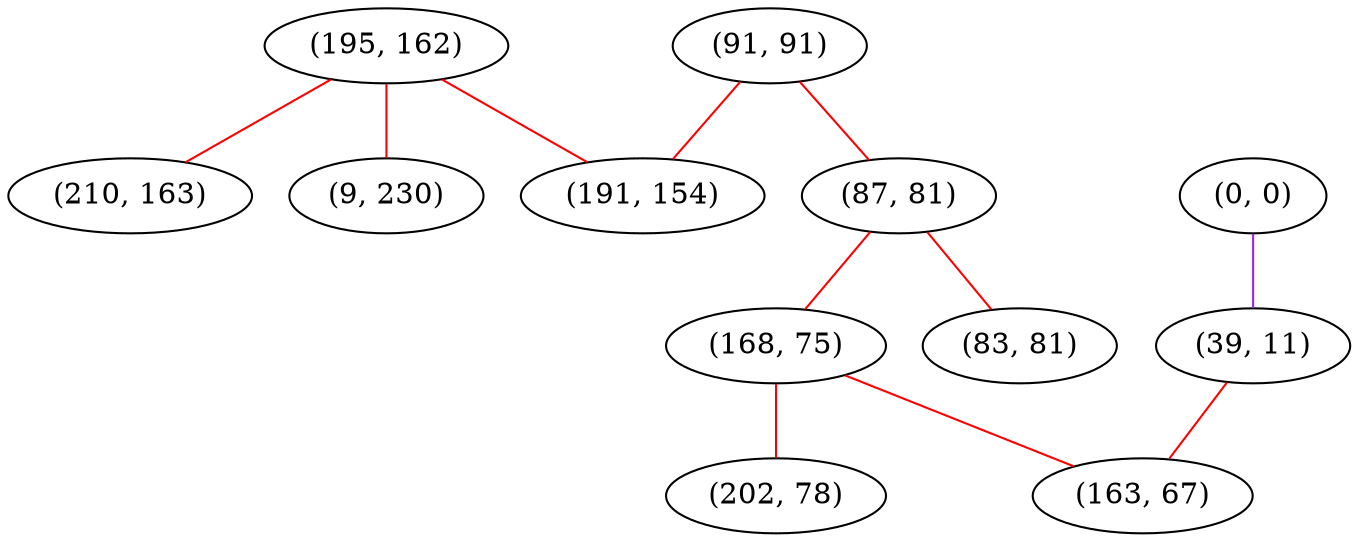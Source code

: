graph "" {
"(195, 162)";
"(0, 0)";
"(210, 163)";
"(91, 91)";
"(87, 81)";
"(168, 75)";
"(83, 81)";
"(191, 154)";
"(202, 78)";
"(39, 11)";
"(9, 230)";
"(163, 67)";
"(195, 162)" -- "(210, 163)"  [color=red, key=0, weight=1];
"(195, 162)" -- "(9, 230)"  [color=red, key=0, weight=1];
"(195, 162)" -- "(191, 154)"  [color=red, key=0, weight=1];
"(0, 0)" -- "(39, 11)"  [color=purple, key=0, weight=4];
"(91, 91)" -- "(191, 154)"  [color=red, key=0, weight=1];
"(91, 91)" -- "(87, 81)"  [color=red, key=0, weight=1];
"(87, 81)" -- "(168, 75)"  [color=red, key=0, weight=1];
"(87, 81)" -- "(83, 81)"  [color=red, key=0, weight=1];
"(168, 75)" -- "(202, 78)"  [color=red, key=0, weight=1];
"(168, 75)" -- "(163, 67)"  [color=red, key=0, weight=1];
"(39, 11)" -- "(163, 67)"  [color=red, key=0, weight=1];
}
